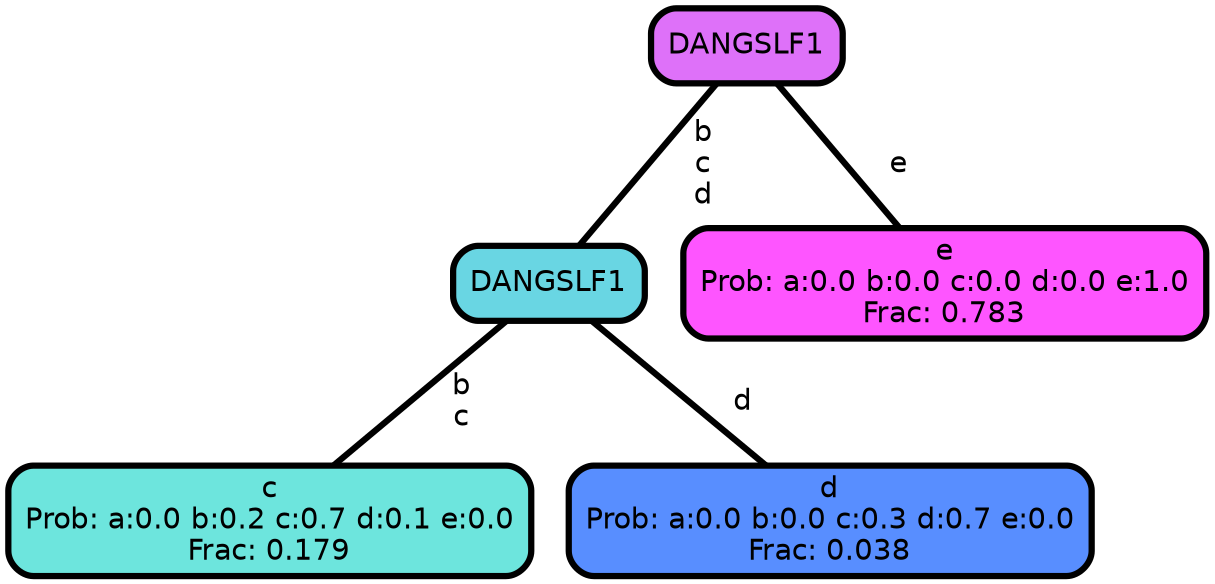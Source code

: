 graph Tree {
node [shape=box, style="filled, rounded",color="black",penwidth="3",fontcolor="black",                 fontname=helvetica] ;
graph [ranksep="0 equally", splines=straight,                 bgcolor=transparent, dpi=200] ;
edge [fontname=helvetica, color=black] ;
0 [label="c
Prob: a:0.0 b:0.2 c:0.7 d:0.1 e:0.0
Frac: 0.179", fillcolor="#6de5dd"] ;
1 [label="DANGSLF1", fillcolor="#69d6e3"] ;
2 [label="d
Prob: a:0.0 b:0.0 c:0.3 d:0.7 e:0.0
Frac: 0.038", fillcolor="#588eff"] ;
3 [label="DANGSLF1", fillcolor="#de71f9"] ;
4 [label="e
Prob: a:0.0 b:0.0 c:0.0 d:0.0 e:1.0
Frac: 0.783", fillcolor="#fe55ff"] ;
1 -- 0 [label=" b\n c",penwidth=3] ;
1 -- 2 [label=" d",penwidth=3] ;
3 -- 1 [label=" b\n c\n d",penwidth=3] ;
3 -- 4 [label=" e",penwidth=3] ;
{rank = same;}}